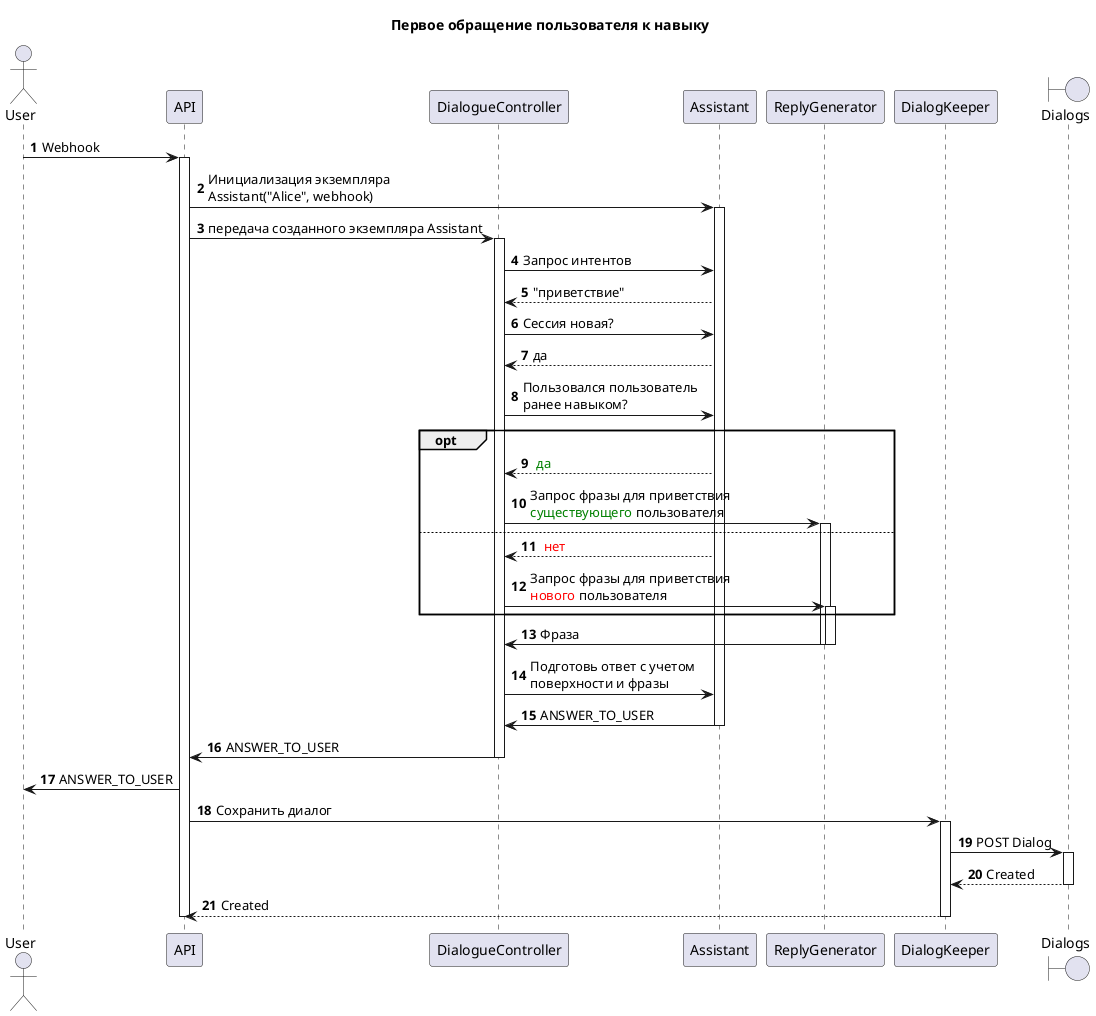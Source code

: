 @startuml "Первое обращение пользователя к навыку"
autonumber

title Первое обращение пользователя к навыку
actor User
participant API
participant DialogueController
participant Assistant
participant ReplyGenerator
participant DialogKeeper
boundary Dialogs

' Начало процесса

User -> API++: Webhook
API -> Assistant++: Инициализация экземпляра\nAssistant("Alice", webhook)
API -> DialogueController++: передача созданного экземпляра Assistant
DialogueController -> Assistant: Запрос интентов
Assistant --> DialogueController: "приветствие"
DialogueController -> Assistant: Сессия новая?
Assistant --> DialogueController: да
DialogueController -> Assistant: Пользовался пользователь\nранее навыком?
opt
Assistant --> DialogueController: <font color=green> да
DialogueController -> ReplyGenerator ++: Запрос фразы для приветствия\n<font color=green>существующего</font> пользователя
else
Assistant --> DialogueController: <font color=red> нет
DialogueController -> ReplyGenerator ++: Запрос фразы для приветствия\n<font color=red>нового</font> пользователя
end
ReplyGenerator -> DialogueController --: Фраза
deactivate ReplyGenerator
DialogueController -> Assistant: Подготовь ответ с учетом\nповерхности и фразы
Assistant -> DialogueController --: ANSWER_TO_USER
DialogueController -> API --: ANSWER_TO_USER
API -> User: ANSWER_TO_USER

API -> DialogKeeper ++: Сохранить диалог
DialogKeeper -> Dialogs ++: POST Dialog
Dialogs --> DialogKeeper --: Created
DialogKeeper --> API --: Created
deactivate API
@enduml